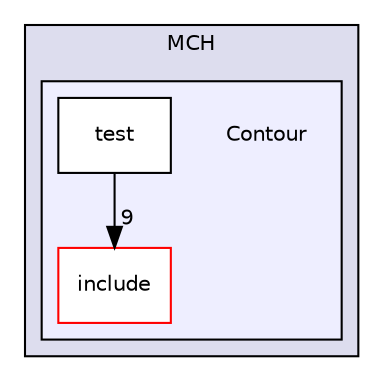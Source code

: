 digraph "/home/travis/build/AliceO2Group/AliceO2/Detectors/MUON/MCH/Contour" {
  bgcolor=transparent;
  compound=true
  node [ fontsize="10", fontname="Helvetica"];
  edge [ labelfontsize="10", labelfontname="Helvetica"];
  subgraph clusterdir_061f7088060f41729027f6c2fce0273e {
    graph [ bgcolor="#ddddee", pencolor="black", label="MCH" fontname="Helvetica", fontsize="10", URL="dir_061f7088060f41729027f6c2fce0273e.html"]
  subgraph clusterdir_f53aaea7b1f4a3d2e21e52645ea2576d {
    graph [ bgcolor="#eeeeff", pencolor="black", label="" URL="dir_f53aaea7b1f4a3d2e21e52645ea2576d.html"];
    dir_f53aaea7b1f4a3d2e21e52645ea2576d [shape=plaintext label="Contour"];
    dir_9f2188374d0b116536386373a4be906b [shape=box label="include" color="red" fillcolor="white" style="filled" URL="dir_9f2188374d0b116536386373a4be906b.html"];
    dir_377ebcd56c89d769a577f1ce63b27ddd [shape=box label="test" color="black" fillcolor="white" style="filled" URL="dir_377ebcd56c89d769a577f1ce63b27ddd.html"];
  }
  }
  dir_377ebcd56c89d769a577f1ce63b27ddd->dir_9f2188374d0b116536386373a4be906b [headlabel="9", labeldistance=1.5 headhref="dir_000151_000149.html"];
}
